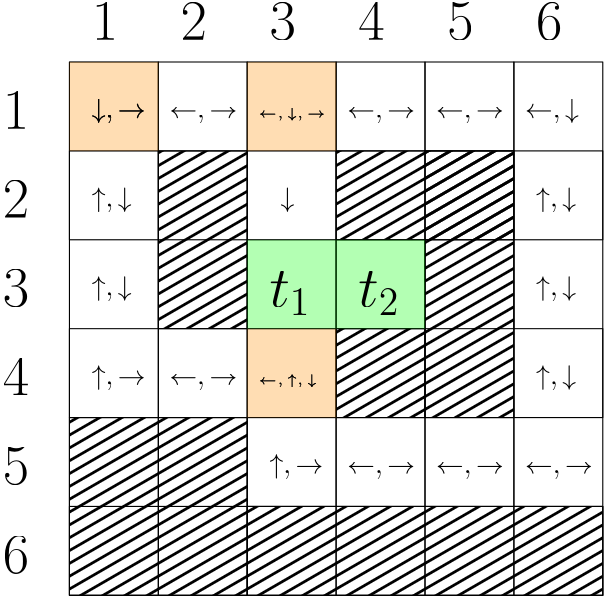 <?xml version="1.0"?>
<!DOCTYPE ipe SYSTEM "ipe.dtd">
<ipe version="70206" creator="Ipe 7.2.6">
<info created="D:20170704152530" modified="D:20170705094124"/>
<ipestyle name="basic">
<symbol name="arrow/arc(spx)">
<path stroke="sym-stroke" fill="sym-stroke" pen="sym-pen">
0 0 m
-1 0.333 l
-1 -0.333 l
h
</path>
</symbol>
<symbol name="arrow/farc(spx)">
<path stroke="sym-stroke" fill="white" pen="sym-pen">
0 0 m
-1 0.333 l
-1 -0.333 l
h
</path>
</symbol>
<symbol name="arrow/ptarc(spx)">
<path stroke="sym-stroke" fill="sym-stroke" pen="sym-pen">
0 0 m
-1 0.333 l
-0.8 0 l
-1 -0.333 l
h
</path>
</symbol>
<symbol name="arrow/fptarc(spx)">
<path stroke="sym-stroke" fill="white" pen="sym-pen">
0 0 m
-1 0.333 l
-0.8 0 l
-1 -0.333 l
h
</path>
</symbol>
<symbol name="mark/circle(sx)" transformations="translations">
<path fill="sym-stroke">
0.6 0 0 0.6 0 0 e
0.4 0 0 0.4 0 0 e
</path>
</symbol>
<symbol name="mark/disk(sx)" transformations="translations">
<path fill="sym-stroke">
0.6 0 0 0.6 0 0 e
</path>
</symbol>
<symbol name="mark/fdisk(sfx)" transformations="translations">
<group>
<path fill="sym-fill">
0.5 0 0 0.5 0 0 e
</path>
<path fill="sym-stroke" fillrule="eofill">
0.6 0 0 0.6 0 0 e
0.4 0 0 0.4 0 0 e
</path>
</group>
</symbol>
<symbol name="mark/box(sx)" transformations="translations">
<path fill="sym-stroke" fillrule="eofill">
-0.6 -0.6 m
0.6 -0.6 l
0.6 0.6 l
-0.6 0.6 l
h
-0.4 -0.4 m
0.4 -0.4 l
0.4 0.4 l
-0.4 0.4 l
h
</path>
</symbol>
<symbol name="mark/square(sx)" transformations="translations">
<path fill="sym-stroke">
-0.6 -0.6 m
0.6 -0.6 l
0.6 0.6 l
-0.6 0.6 l
h
</path>
</symbol>
<symbol name="mark/fsquare(sfx)" transformations="translations">
<group>
<path fill="sym-fill">
-0.5 -0.5 m
0.5 -0.5 l
0.5 0.5 l
-0.5 0.5 l
h
</path>
<path fill="sym-stroke" fillrule="eofill">
-0.6 -0.6 m
0.6 -0.6 l
0.6 0.6 l
-0.6 0.6 l
h
-0.4 -0.4 m
0.4 -0.4 l
0.4 0.4 l
-0.4 0.4 l
h
</path>
</group>
</symbol>
<symbol name="mark/cross(sx)" transformations="translations">
<group>
<path fill="sym-stroke">
-0.43 -0.57 m
0.57 0.43 l
0.43 0.57 l
-0.57 -0.43 l
h
</path>
<path fill="sym-stroke">
-0.43 0.57 m
0.57 -0.43 l
0.43 -0.57 l
-0.57 0.43 l
h
</path>
</group>
</symbol>
<symbol name="arrow/fnormal(spx)">
<path stroke="sym-stroke" fill="white" pen="sym-pen">
0 0 m
-1 0.333 l
-1 -0.333 l
h
</path>
</symbol>
<symbol name="arrow/pointed(spx)">
<path stroke="sym-stroke" fill="sym-stroke" pen="sym-pen">
0 0 m
-1 0.333 l
-0.8 0 l
-1 -0.333 l
h
</path>
</symbol>
<symbol name="arrow/fpointed(spx)">
<path stroke="sym-stroke" fill="white" pen="sym-pen">
0 0 m
-1 0.333 l
-0.8 0 l
-1 -0.333 l
h
</path>
</symbol>
<symbol name="arrow/linear(spx)">
<path stroke="sym-stroke" pen="sym-pen">
-1 0.333 m
0 0 l
-1 -0.333 l
</path>
</symbol>
<symbol name="arrow/fdouble(spx)">
<path stroke="sym-stroke" fill="white" pen="sym-pen">
0 0 m
-1 0.333 l
-1 -0.333 l
h
-1 0 m
-2 0.333 l
-2 -0.333 l
h
</path>
</symbol>
<symbol name="arrow/double(spx)">
<path stroke="sym-stroke" fill="sym-stroke" pen="sym-pen">
0 0 m
-1 0.333 l
-1 -0.333 l
h
-1 0 m
-2 0.333 l
-2 -0.333 l
h
</path>
</symbol>
<pen name="heavier" value="0.8"/>
<pen name="fat" value="1.2"/>
<pen name="ultrafat" value="2"/>
<symbolsize name="large" value="5"/>
<symbolsize name="small" value="2"/>
<symbolsize name="tiny" value="1.1"/>
<arrowsize name="large" value="10"/>
<arrowsize name="small" value="5"/>
<arrowsize name="tiny" value="3"/>
<color name="red" value="1 0 0"/>
<color name="green" value="0 1 0"/>
<color name="blue" value="0 0 1"/>
<color name="yellow" value="1 1 0"/>
<color name="orange" value="1 0.647 0"/>
<color name="gold" value="1 0.843 0"/>
<color name="purple" value="0.627 0.125 0.941"/>
<color name="gray" value="0.745"/>
<color name="brown" value="0.647 0.165 0.165"/>
<color name="navy" value="0 0 0.502"/>
<color name="pink" value="1 0.753 0.796"/>
<color name="seagreen" value="0.18 0.545 0.341"/>
<color name="turquoise" value="0.251 0.878 0.816"/>
<color name="violet" value="0.933 0.51 0.933"/>
<color name="darkblue" value="0 0 0.545"/>
<color name="darkcyan" value="0 0.545 0.545"/>
<color name="darkgray" value="0.663"/>
<color name="darkgreen" value="0 0.392 0"/>
<color name="darkmagenta" value="0.545 0 0.545"/>
<color name="darkorange" value="1 0.549 0"/>
<color name="darkred" value="0.545 0 0"/>
<color name="lightblue" value="0.678 0.847 0.902"/>
<color name="lightcyan" value="0.878 1 1"/>
<color name="lightgray" value="0.827"/>
<color name="lightgreen" value="0.565 0.933 0.565"/>
<color name="lightyellow" value="1 1 0.878"/>
<dashstyle name="dashed" value="[4] 0"/>
<dashstyle name="dotted" value="[1 3] 0"/>
<dashstyle name="dash dotted" value="[4 2 1 2] 0"/>
<dashstyle name="dash dot dotted" value="[4 2 1 2 1 2] 0"/>
<textsize name="large" value="\large"/>
<textsize name="Large" value="\Large"/>
<textsize name="LARGE" value="\LARGE"/>
<textsize name="huge" value="\huge"/>
<textsize name="Huge" value="\Huge"/>
<textsize name="small" value="\small"/>
<textsize name="footnote" value="\footnotesize"/>
<textsize name="tiny" value="\tiny"/>
<textstyle name="center" begin="\begin{center}" end="\end{center}"/>
<textstyle name="itemize" begin="\begin{itemize}" end="\end{itemize}"/>
<textstyle name="item" begin="\begin{itemize}\item{}" end="\end{itemize}"/>
<gridsize name="4 pts" value="4"/>
<gridsize name="8 pts (~3 mm)" value="8"/>
<gridsize name="16 pts (~6 mm)" value="16"/>
<gridsize name="32 pts (~12 mm)" value="32"/>
<gridsize name="10 pts (~3.5 mm)" value="10"/>
<gridsize name="20 pts (~7 mm)" value="20"/>
<gridsize name="14 pts (~5 mm)" value="14"/>
<gridsize name="28 pts (~10 mm)" value="28"/>
<gridsize name="56 pts (~20 mm)" value="56"/>
<anglesize name="90 deg" value="90"/>
<anglesize name="60 deg" value="60"/>
<anglesize name="45 deg" value="45"/>
<anglesize name="30 deg" value="30"/>
<anglesize name="22.5 deg" value="22.5"/>
<opacity name="10%" value="0.1"/>
<opacity name="30%" value="0.3"/>
<opacity name="50%" value="0.5"/>
<opacity name="75%" value="0.75"/>
<tiling name="falling" angle="-60" step="4" width="1"/>
<tiling name="rising" angle="30" step="4" width="1"/>
</ipestyle>
<page>
<layer name="alpha"/>
<view layers="alpha" active="alpha"/>
<path layer="alpha" stroke="black">
96 800 m
96 608 l
128 608 l
128 800 l
h
</path>
<path matrix="1 0 0 1 32 0" stroke="black">
96 800 m
96 608 l
128 608 l
128 800 l
h
</path>
<path matrix="1 0 0 1 64 0" stroke="black">
96 800 m
96 608 l
128 608 l
128 800 l
h
</path>
<path matrix="1 0 0 1 96 0" stroke="black">
96 800 m
96 608 l
128 608 l
128 800 l
h
</path>
<path matrix="1 0 0 1 128 0" stroke="black">
96 800 m
96 608 l
128 608 l
128 800 l
h
</path>
<path stroke="black">
96 768 m
96 736 l
288 736 l
288 768 l
h
</path>
<path matrix="1 0 0 1 0 -64" stroke="black">
96 768 m
96 736 l
288 736 l
288 768 l
h
</path>
<path matrix="1 0 0 1 0 -128" stroke="black">
96 768 m
96 736 l
288 736 l
288 768 l
h
</path>
<path stroke="black" fill="black" tiling="rising">
128 768 m
128 704 l
160 704 l
160 768 l
h
</path>
<path stroke="black" fill="black" tiling="rising">
96 672 m
96 608 l
160 608 l
160 672 l
h
</path>
<path stroke="black" fill="black" tiling="rising">
160 640 m
160 608 l
288 608 l
288 640 l
h
</path>
<path stroke="black" fill="black" tiling="rising">
192 768 m
192 736 l
256 736 l
256 768 l
h
</path>
<path stroke="black" fill="black" tiling="rising">
224 768 m
224 672 l
256 672 l
256 768 l
h
</path>
<path stroke="black" fill="black" tiling="rising">
192 704 m
192 672 l
224 672 l
224 704 l
h
</path>
<path stroke="black" fill="darkorange" opacity="30%">
160 800 m
160 768 l
192 768 l
192 800 l
h
</path>
<path stroke="black" fill="darkorange" opacity="30%">
96 800 m
96 768 l
128 768 l
128 800 l
h
</path>
<path stroke="black" fill="darkorange" opacity="30%">
160 704 m
160 672 l
192 672 l
192 704 l
h
</path>
<text transformations="translations" pos="72 776" stroke="black" type="label" width="9.476" height="13.319" depth="0" valign="baseline" size="huge" style="math">1</text>
<text transformations="translations" pos="72 744" stroke="black" type="label" width="9.476" height="13.319" depth="0" valign="baseline" size="huge" style="math">2</text>
<text transformations="translations" pos="72 712" stroke="black" type="label" width="9.476" height="13.319" depth="0" valign="baseline" size="huge" style="math">3</text>
<text transformations="translations" pos="72 680" stroke="black" type="label" width="9.476" height="13.319" depth="0" valign="baseline" size="huge" style="math">4</text>
<text transformations="translations" pos="72 648" stroke="black" type="label" width="9.476" height="13.319" depth="0" valign="baseline" size="huge" style="math">5</text>
<text transformations="translations" pos="72 616" stroke="black" type="label" width="9.476" height="13.319" depth="0" valign="baseline" size="huge" style="math">6</text>
<text transformations="translations" pos="104 808" stroke="black" type="label" width="9.476" height="13.319" depth="0" valign="baseline" size="huge" style="math">1</text>
<text transformations="translations" pos="136 808" stroke="black" type="label" width="9.476" height="13.319" depth="0" valign="baseline" size="huge" style="math">2</text>
<text transformations="translations" pos="168 808" stroke="black" type="label" width="9.476" height="13.319" depth="0" valign="baseline" size="huge" style="math">3</text>
<text transformations="translations" pos="200 808" stroke="black" type="label" width="9.476" height="13.319" depth="0" valign="baseline" size="huge" style="math">4</text>
<text transformations="translations" pos="232 808" stroke="black" type="label" width="9.476" height="13.319" depth="0" valign="baseline" size="huge" style="math">5</text>
<text transformations="translations" pos="264 808" stroke="black" type="label" width="9.476" height="13.319" depth="0" valign="baseline" size="huge" style="math">6</text>
<path stroke="black" fill="green" opacity="30%">
160 736 m
160 704 l
192 704 l
192 736 l
h
</path>
<path stroke="black" fill="green" opacity="30%">
192 736 m
192 704 l
224 704 l
224 736 l
h
</path>
<text transformations="translations" pos="168 712" stroke="black" type="label" width="14.828" height="12.708" depth="3.1" valign="baseline" size="huge" style="math">t_1</text>
<text transformations="translations" pos="200 712" stroke="black" type="label" width="14.828" height="12.708" depth="3.1" valign="baseline" size="huge" style="math">t_2</text>
<text matrix="1 0 0 1 0 4" transformations="translations" pos="104 776" stroke="black" type="label" width="19.372" height="6.926" depth="1.93" valign="baseline" style="math">\downarrow, \rightarrow</text>
<text matrix="1 0 0 1 0 4" transformations="translations" pos="104 744" stroke="black" type="label" width="14.39" height="6.926" depth="1.93" valign="baseline" style="math">\uparrow, \downarrow</text>
<text matrix="1 0 0 1 0 -28" transformations="translations" pos="104 744" stroke="black" type="label" width="14.39" height="6.926" depth="1.93" valign="baseline" style="math">\uparrow, \downarrow</text>
<text matrix="1 0 0 1 160 4" transformations="translations" pos="104 744" stroke="black" type="label" width="14.39" height="6.926" depth="1.93" valign="baseline" style="math">\uparrow, \downarrow</text>
<text matrix="1 0 0 1 160 -28" transformations="translations" pos="104 744" stroke="black" type="label" width="14.39" height="6.926" depth="1.93" valign="baseline" style="math">\uparrow, \downarrow</text>
<text matrix="1 0 0 1 160 -60" transformations="translations" pos="104 744" stroke="black" type="label" width="14.39" height="6.926" depth="1.93" valign="baseline" style="math">\uparrow, \downarrow</text>
<text matrix="1 0 0 1 0 4" transformations="translations" pos="104 680" stroke="black" type="label" width="19.372" height="6.926" depth="1.93" valign="baseline" style="math">\uparrow, \rightarrow</text>
<text matrix="1 0 0 1 -4 4" transformations="translations" pos="136 680" stroke="black" type="label" width="24.353" height="3.662" depth="1.93" valign="baseline" style="math">\leftarrow, \rightarrow</text>
<text matrix="1 0 0 1 28 4" transformations="translations" pos="136 680" stroke="black" type="label" width="21.125" height="3.468" depth="0.96" valign="baseline" size="tiny" style="math">\leftarrow, \uparrow, \downarrow</text>
<text matrix="1 0 0 1 -4 100" transformations="translations" pos="136 680" stroke="black" type="label" width="24.353" height="3.662" depth="1.93" valign="baseline" style="math">\leftarrow, \rightarrow</text>
<path matrix="1 0 0 1 160 0" stroke="black">
96 800 m
96 608 l
128 608 l
128 800 l
h
</path>
<text matrix="1 0 0 1 60 100" transformations="translations" pos="136 680" stroke="black" type="label" width="24.353" height="3.662" depth="1.93" valign="baseline" style="math">\leftarrow, \rightarrow</text>
<text matrix="1 0 0 1 92 100" transformations="translations" pos="136 680" stroke="black" type="label" width="24.353" height="3.662" depth="1.93" valign="baseline" style="math">\leftarrow, \rightarrow</text>
<text matrix="1 0 0 1 60 -28" transformations="translations" pos="136 680" stroke="black" type="label" width="24.353" height="3.662" depth="1.93" valign="baseline" style="math">\leftarrow, \rightarrow</text>
<text matrix="1 0 0 1 92 -28" transformations="translations" pos="136 680" stroke="black" type="label" width="24.353" height="3.662" depth="1.93" valign="baseline" style="math">\leftarrow, \rightarrow</text>
<text matrix="1 0 0 1 124 -28" transformations="translations" pos="136 680" stroke="black" type="label" width="24.353" height="3.662" depth="1.93" valign="baseline" style="math">\leftarrow, \rightarrow</text>
<text matrix="1 0 0 1 64 -28" transformations="translations" pos="104 680" stroke="black" type="label" width="19.372" height="6.926" depth="1.93" valign="baseline" style="math">\uparrow, \rightarrow</text>
<text transformations="translations" pos="260 780" stroke="black" type="label" width="19.372" height="6.926" depth="1.93" valign="baseline" style="math">\leftarrow, \downarrow</text>
<text matrix="1 0 0 1 28 100" transformations="translations" pos="136 680" stroke="black" type="label" width="24.238" height="3.468" depth="0.96" valign="baseline" size="tiny" style="math">\leftarrow, \downarrow, \rightarrow</text>
<text matrix="1 0 0 1 68 4" transformations="translations" pos="104 744" stroke="black" type="label" width="4.981" height="6.926" depth="1.93" valign="baseline" style="math">\downarrow</text>
<text matrix="1 0 0 1 0 4" transformations="translations" pos="104 776" stroke="black" type="label" width="19.372" height="6.926" depth="1.93" valign="baseline" style="math">\downarrow, \rightarrow</text>
<text matrix="1 0 0 1 28 4" transformations="translations" pos="136 680" stroke="black" type="label" width="21.125" height="3.468" depth="0.96" valign="baseline" size="tiny" style="math">\leftarrow, \uparrow, \downarrow</text>
<text matrix="1 0 0 1 28 100" transformations="translations" pos="136 680" stroke="black" type="label" width="24.238" height="3.468" depth="0.96" valign="baseline" size="tiny" style="math">\leftarrow, \downarrow, \rightarrow</text>
</page>
</ipe>
